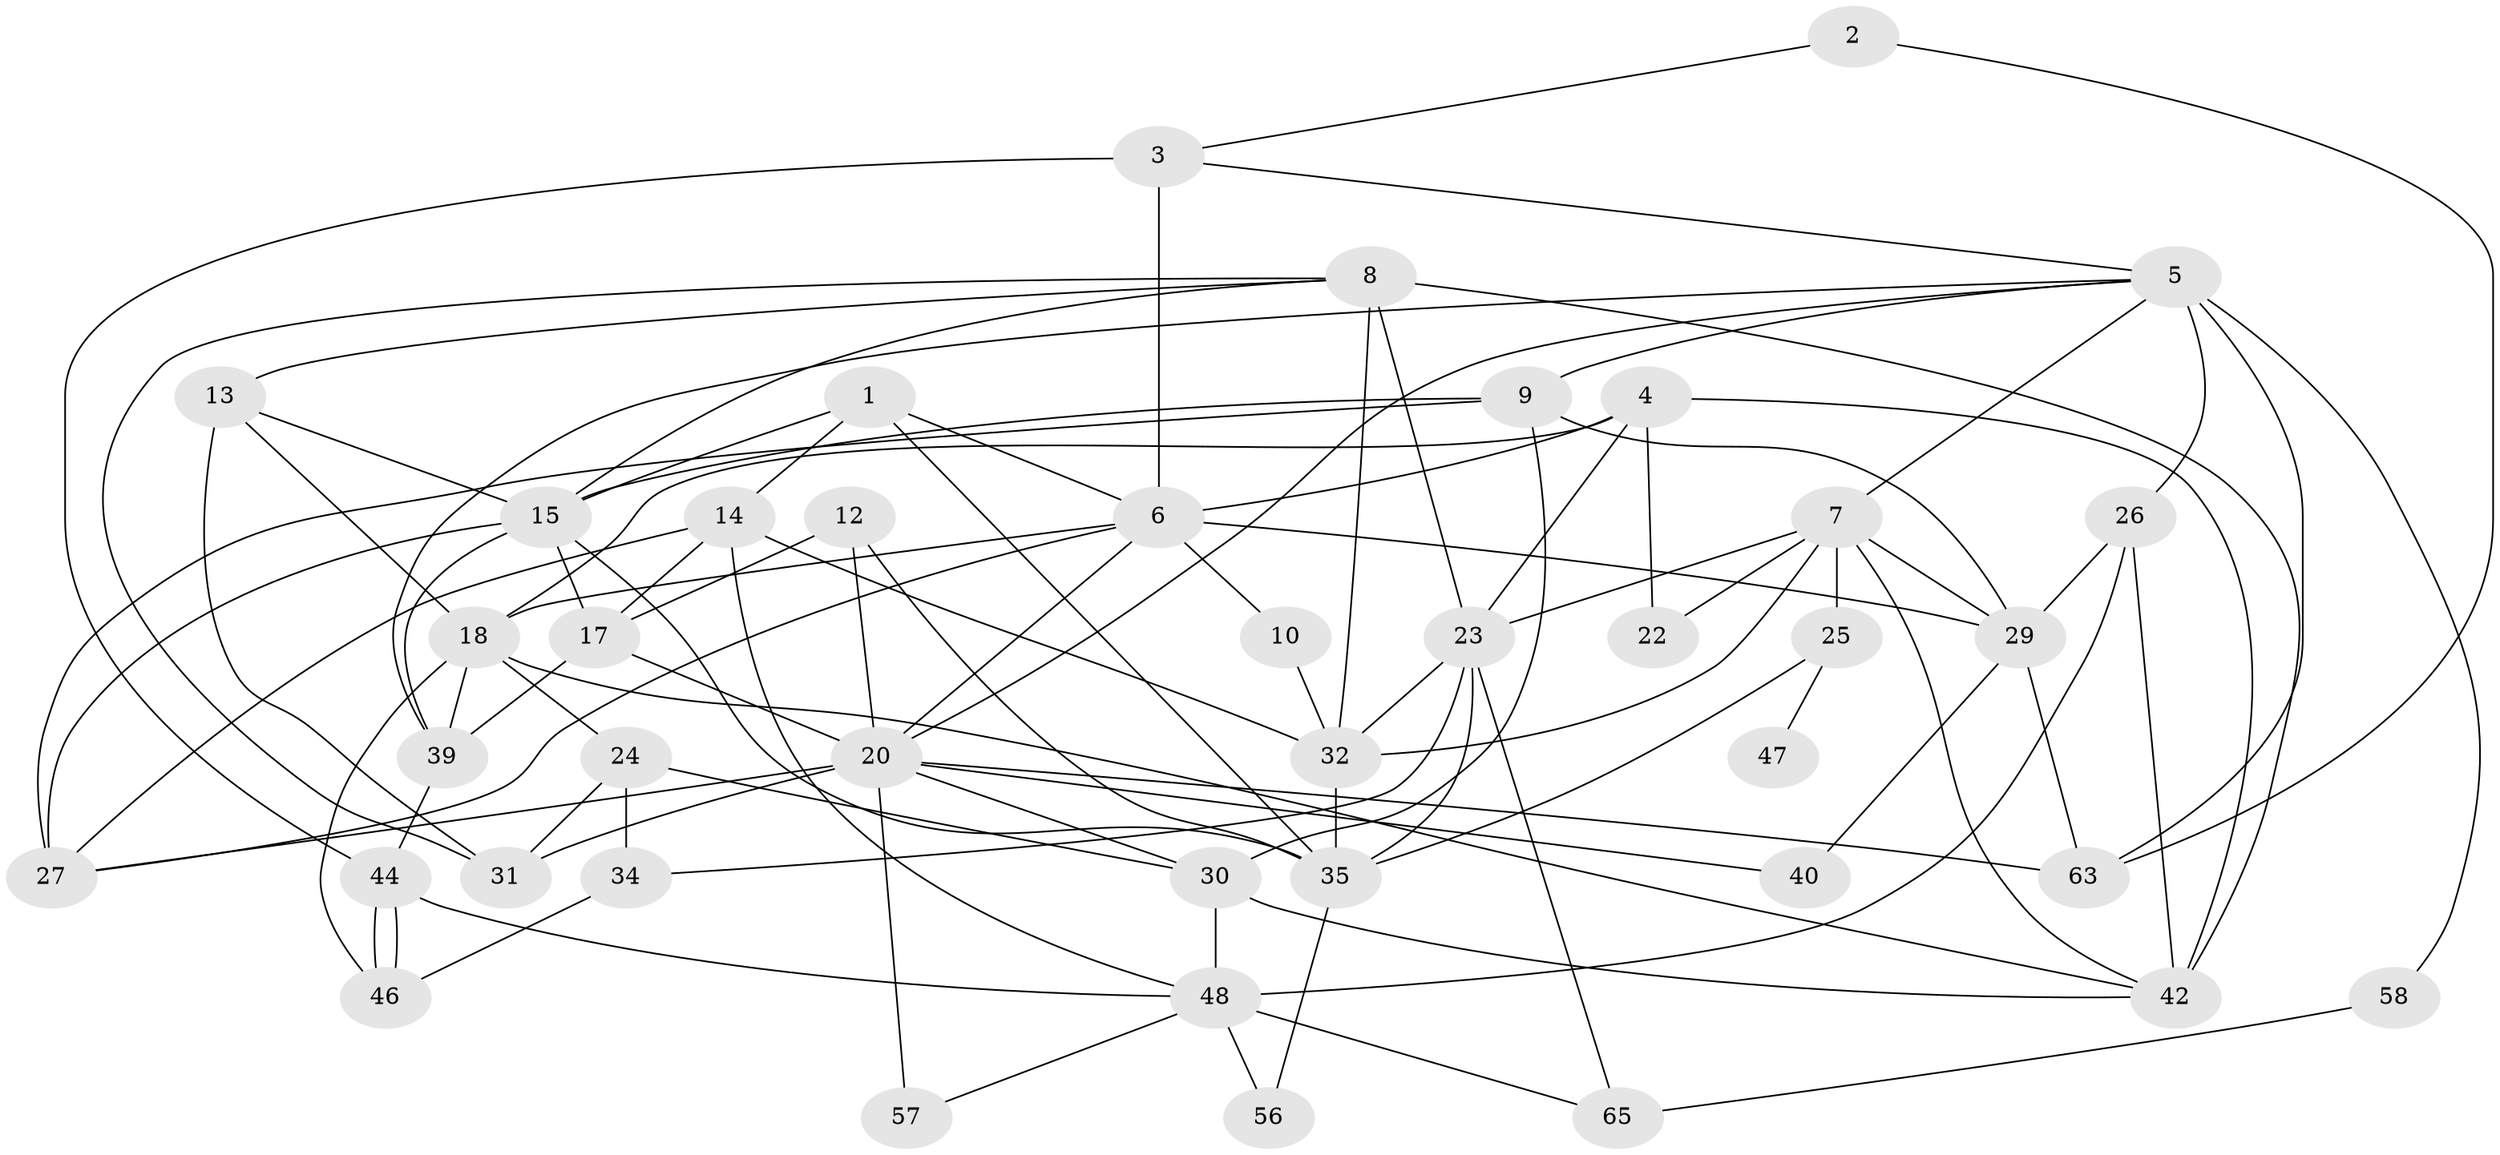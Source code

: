 // original degree distribution, {3: 0.23529411764705882, 2: 0.16176470588235295, 5: 0.20588235294117646, 6: 0.10294117647058823, 8: 0.014705882352941176, 4: 0.25, 7: 0.029411764705882353}
// Generated by graph-tools (version 1.1) at 2025/41/03/06/25 10:41:56]
// undirected, 41 vertices, 96 edges
graph export_dot {
graph [start="1"]
  node [color=gray90,style=filled];
  1 [super="+52"];
  2;
  3 [super="+21"];
  4 [super="+54"];
  5 [super="+55"];
  6 [super="+60"];
  7 [super="+28"];
  8 [super="+38"];
  9 [super="+11"];
  10;
  12;
  13 [super="+19"];
  14 [super="+16"];
  15 [super="+62"];
  17;
  18 [super="+59"];
  20 [super="+33"];
  22;
  23 [super="+37"];
  24;
  25 [super="+41"];
  26;
  27 [super="+49"];
  29 [super="+36"];
  30 [super="+51"];
  31 [super="+64"];
  32 [super="+43"];
  34 [super="+45"];
  35 [super="+50"];
  39 [super="+61"];
  40;
  42 [super="+67"];
  44 [super="+66"];
  46;
  47;
  48 [super="+53"];
  56;
  57;
  58;
  63 [super="+68"];
  65;
  1 -- 14;
  1 -- 35;
  1 -- 6;
  1 -- 15;
  2 -- 3;
  2 -- 63;
  3 -- 6 [weight=2];
  3 -- 44;
  3 -- 5;
  4 -- 42;
  4 -- 18 [weight=2];
  4 -- 22;
  4 -- 6;
  4 -- 23;
  5 -- 26;
  5 -- 39;
  5 -- 58;
  5 -- 63 [weight=2];
  5 -- 20;
  5 -- 7;
  5 -- 9;
  6 -- 27;
  6 -- 29;
  6 -- 20;
  6 -- 10;
  6 -- 18;
  7 -- 32;
  7 -- 25 [weight=2];
  7 -- 22;
  7 -- 42;
  7 -- 23;
  7 -- 29;
  8 -- 42 [weight=2];
  8 -- 23;
  8 -- 15;
  8 -- 32;
  8 -- 31;
  8 -- 13;
  9 -- 30 [weight=2];
  9 -- 27 [weight=2];
  9 -- 15;
  9 -- 29;
  10 -- 32 [weight=2];
  12 -- 17;
  12 -- 20;
  12 -- 35;
  13 -- 15;
  13 -- 31;
  13 -- 18;
  14 -- 17;
  14 -- 48;
  14 -- 27;
  14 -- 32;
  15 -- 39;
  15 -- 17;
  15 -- 27;
  15 -- 35;
  17 -- 39;
  17 -- 20;
  18 -- 24;
  18 -- 46;
  18 -- 39 [weight=2];
  18 -- 42;
  20 -- 31;
  20 -- 40;
  20 -- 57;
  20 -- 27;
  20 -- 30;
  20 -- 63;
  23 -- 32;
  23 -- 65;
  23 -- 35;
  23 -- 34;
  24 -- 30;
  24 -- 31;
  24 -- 34;
  25 -- 47 [weight=2];
  25 -- 35 [weight=2];
  26 -- 29;
  26 -- 48;
  26 -- 42;
  29 -- 40;
  29 -- 63;
  30 -- 42;
  30 -- 48;
  32 -- 35;
  34 -- 46;
  35 -- 56;
  39 -- 44;
  44 -- 46;
  44 -- 46;
  44 -- 48;
  48 -- 65;
  48 -- 56;
  48 -- 57;
  58 -- 65;
}
